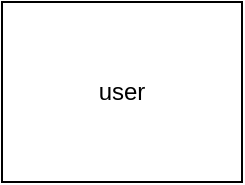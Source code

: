 <mxfile version="13.7.1" type="github">
  <diagram id="E9o0OIHV4_d0DLBjp90E" name="第 1 页">
    <mxGraphModel dx="946" dy="614" grid="1" gridSize="10" guides="1" tooltips="1" connect="1" arrows="1" fold="1" page="1" pageScale="1" pageWidth="827" pageHeight="1169" math="0" shadow="0">
      <root>
        <mxCell id="0" />
        <mxCell id="1" parent="0" />
        <mxCell id="lz2a82-8U6zByqllCQf4-1" value="user" style="rounded=0;whiteSpace=wrap;html=1;" vertex="1" parent="1">
          <mxGeometry x="100" y="120" width="120" height="90" as="geometry" />
        </mxCell>
      </root>
    </mxGraphModel>
  </diagram>
</mxfile>

